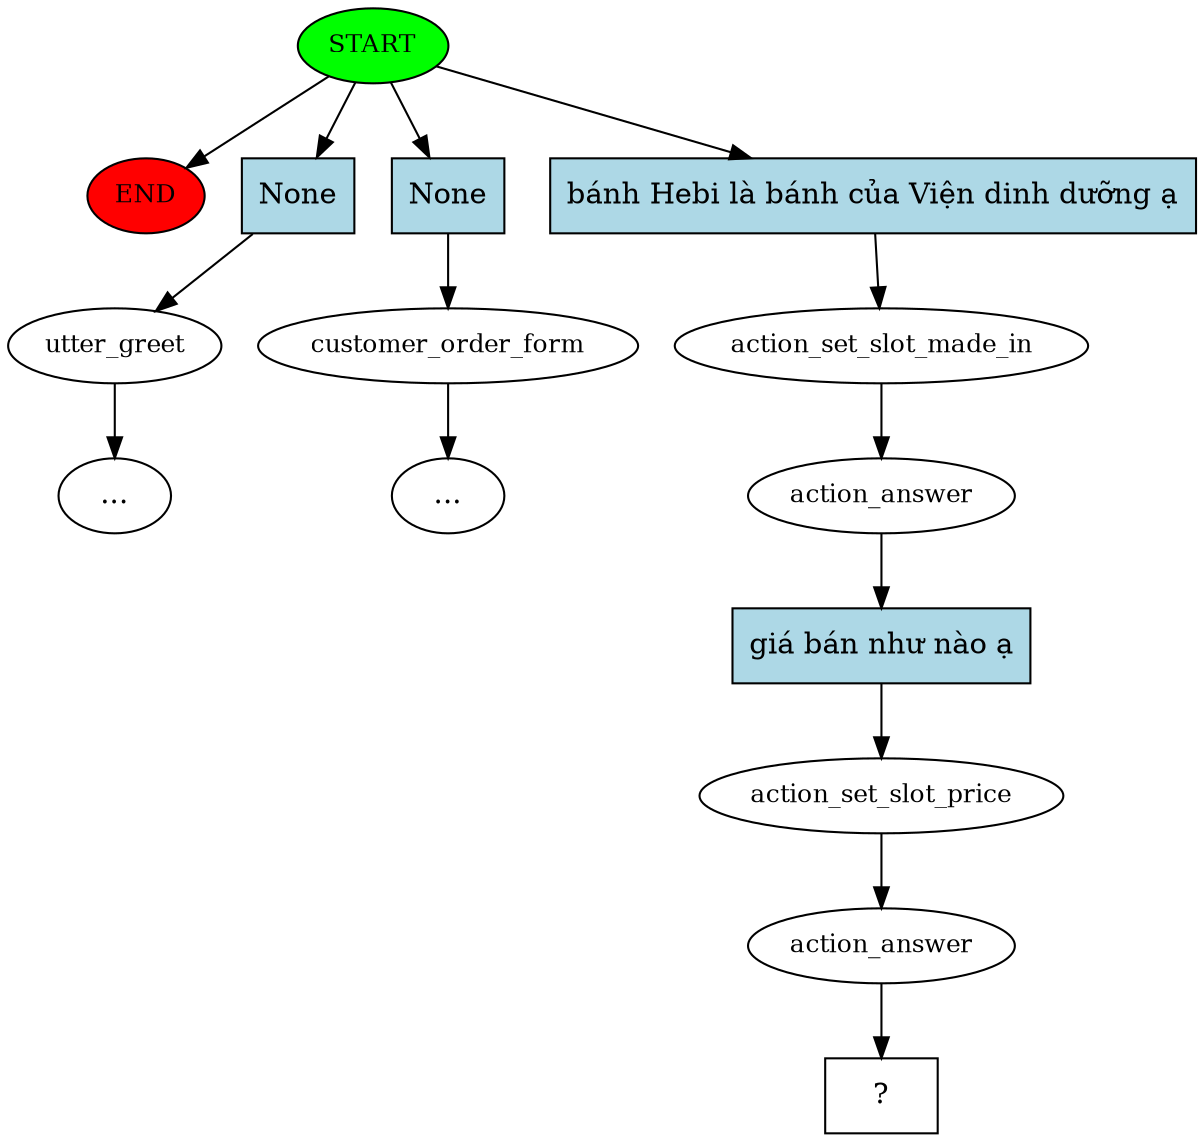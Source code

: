 digraph  {
0 [class="start active", fillcolor=green, fontsize=12, label=START, style=filled];
"-1" [class=end, fillcolor=red, fontsize=12, label=END, style=filled];
1 [class="", fontsize=12, label=utter_greet];
2 [class="", fontsize=12, label=customer_order_form];
"-4" [class=ellipsis, label="..."];
"-6" [class=ellipsis, label="..."];
5 [class=active, fontsize=12, label=action_set_slot_made_in];
6 [class=active, fontsize=12, label=action_answer];
7 [class=active, fontsize=12, label=action_set_slot_price];
8 [class=active, fontsize=12, label=action_answer];
9 [class="intent dashed active", label="  ?  ", shape=rect];
10 [class=intent, fillcolor=lightblue, label=None, shape=rect, style=filled];
11 [class=intent, fillcolor=lightblue, label=None, shape=rect, style=filled];
12 [class="intent active", fillcolor=lightblue, label="bánh Hebi là bánh của Viện dinh dưỡng ạ", shape=rect, style=filled];
13 [class="intent active", fillcolor=lightblue, label="giá bán như nào ạ", shape=rect, style=filled];
0 -> "-1"  [class="", key=NONE, label=""];
0 -> 10  [class="", key=0];
0 -> 11  [class="", key=0];
0 -> 12  [class=active, key=0];
1 -> "-6"  [class="", key=NONE, label=""];
2 -> "-4"  [class="", key=NONE, label=""];
5 -> 6  [class=active, key=NONE, label=""];
6 -> 13  [class=active, key=0];
7 -> 8  [class=active, key=NONE, label=""];
8 -> 9  [class=active, key=NONE, label=""];
10 -> 1  [class="", key=0];
11 -> 2  [class="", key=0];
12 -> 5  [class=active, key=0];
13 -> 7  [class=active, key=0];
}
